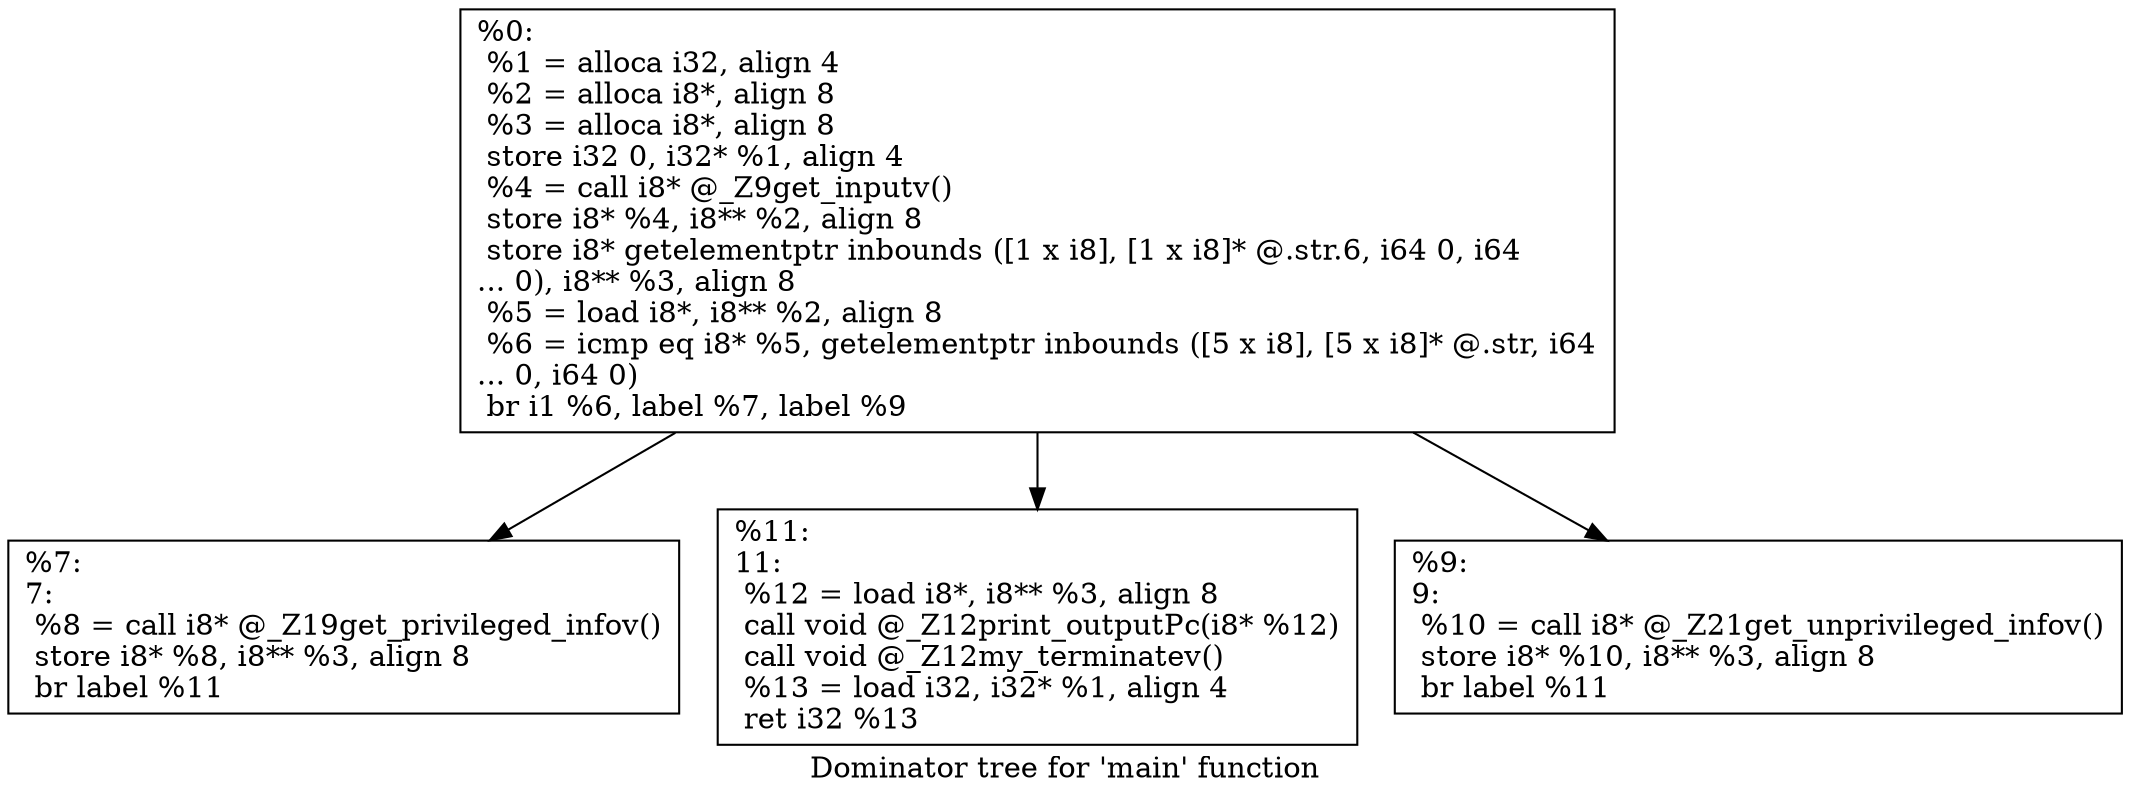 digraph "Dominator tree for 'main' function" {
	label="Dominator tree for 'main' function";

	Node0x1d02980 [shape=record,label="{%0:\l  %1 = alloca i32, align 4\l  %2 = alloca i8*, align 8\l  %3 = alloca i8*, align 8\l  store i32 0, i32* %1, align 4\l  %4 = call i8* @_Z9get_inputv()\l  store i8* %4, i8** %2, align 8\l  store i8* getelementptr inbounds ([1 x i8], [1 x i8]* @.str.6, i64 0, i64\l... 0), i8** %3, align 8\l  %5 = load i8*, i8** %2, align 8\l  %6 = icmp eq i8* %5, getelementptr inbounds ([5 x i8], [5 x i8]* @.str, i64\l... 0, i64 0)\l  br i1 %6, label %7, label %9\l}"];
	Node0x1d02980 -> Node0x1d022d0;
	Node0x1d02980 -> Node0x1d02490;
	Node0x1d02980 -> Node0x1d526c0;
	Node0x1d022d0 [shape=record,label="{%7:\l7:                                                \l  %8 = call i8* @_Z19get_privileged_infov()\l  store i8* %8, i8** %3, align 8\l  br label %11\l}"];
	Node0x1d02490 [shape=record,label="{%11:\l11:                                               \l  %12 = load i8*, i8** %3, align 8\l  call void @_Z12print_outputPc(i8* %12)\l  call void @_Z12my_terminatev()\l  %13 = load i32, i32* %1, align 4\l  ret i32 %13\l}"];
	Node0x1d526c0 [shape=record,label="{%9:\l9:                                                \l  %10 = call i8* @_Z21get_unprivileged_infov()\l  store i8* %10, i8** %3, align 8\l  br label %11\l}"];
}

